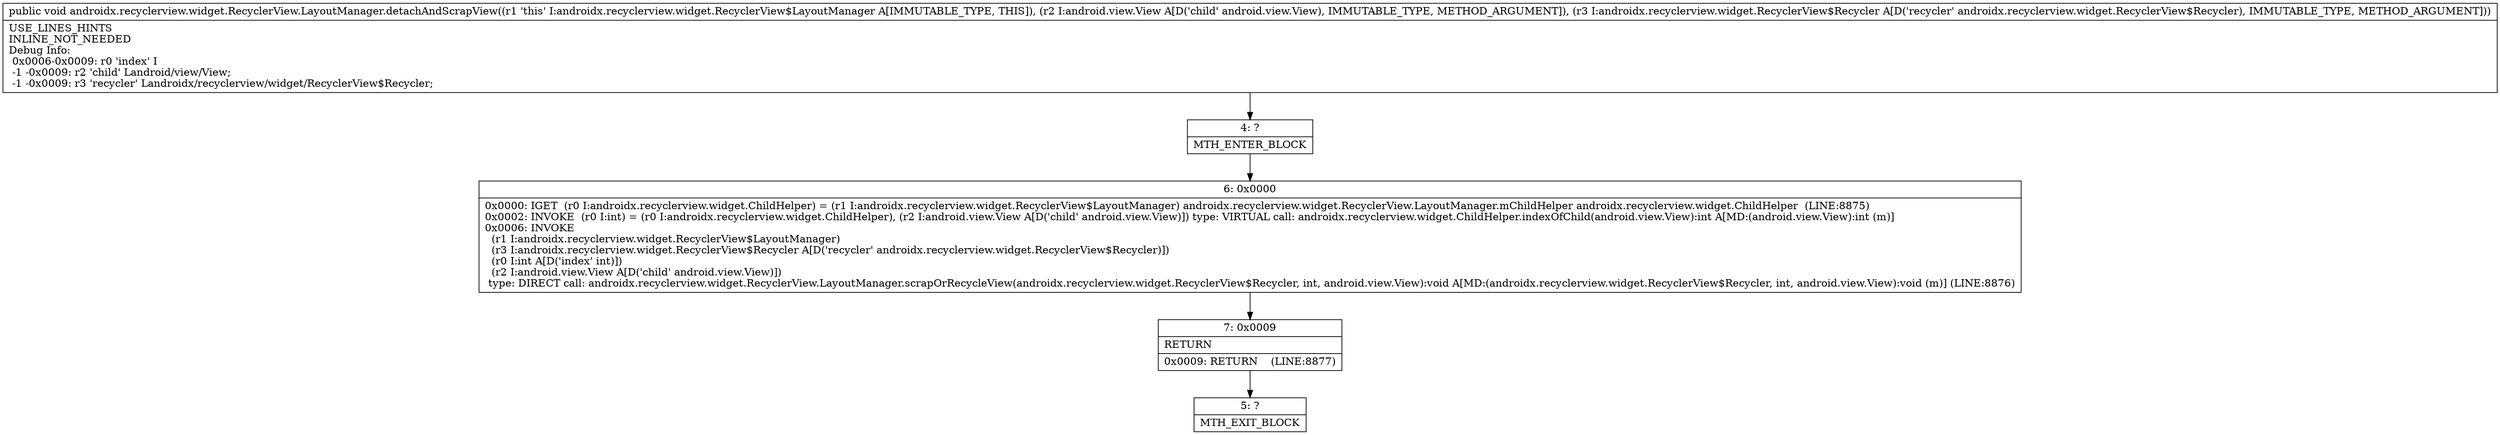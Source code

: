 digraph "CFG forandroidx.recyclerview.widget.RecyclerView.LayoutManager.detachAndScrapView(Landroid\/view\/View;Landroidx\/recyclerview\/widget\/RecyclerView$Recycler;)V" {
Node_4 [shape=record,label="{4\:\ ?|MTH_ENTER_BLOCK\l}"];
Node_6 [shape=record,label="{6\:\ 0x0000|0x0000: IGET  (r0 I:androidx.recyclerview.widget.ChildHelper) = (r1 I:androidx.recyclerview.widget.RecyclerView$LayoutManager) androidx.recyclerview.widget.RecyclerView.LayoutManager.mChildHelper androidx.recyclerview.widget.ChildHelper  (LINE:8875)\l0x0002: INVOKE  (r0 I:int) = (r0 I:androidx.recyclerview.widget.ChildHelper), (r2 I:android.view.View A[D('child' android.view.View)]) type: VIRTUAL call: androidx.recyclerview.widget.ChildHelper.indexOfChild(android.view.View):int A[MD:(android.view.View):int (m)]\l0x0006: INVOKE  \l  (r1 I:androidx.recyclerview.widget.RecyclerView$LayoutManager)\l  (r3 I:androidx.recyclerview.widget.RecyclerView$Recycler A[D('recycler' androidx.recyclerview.widget.RecyclerView$Recycler)])\l  (r0 I:int A[D('index' int)])\l  (r2 I:android.view.View A[D('child' android.view.View)])\l type: DIRECT call: androidx.recyclerview.widget.RecyclerView.LayoutManager.scrapOrRecycleView(androidx.recyclerview.widget.RecyclerView$Recycler, int, android.view.View):void A[MD:(androidx.recyclerview.widget.RecyclerView$Recycler, int, android.view.View):void (m)] (LINE:8876)\l}"];
Node_7 [shape=record,label="{7\:\ 0x0009|RETURN\l|0x0009: RETURN    (LINE:8877)\l}"];
Node_5 [shape=record,label="{5\:\ ?|MTH_EXIT_BLOCK\l}"];
MethodNode[shape=record,label="{public void androidx.recyclerview.widget.RecyclerView.LayoutManager.detachAndScrapView((r1 'this' I:androidx.recyclerview.widget.RecyclerView$LayoutManager A[IMMUTABLE_TYPE, THIS]), (r2 I:android.view.View A[D('child' android.view.View), IMMUTABLE_TYPE, METHOD_ARGUMENT]), (r3 I:androidx.recyclerview.widget.RecyclerView$Recycler A[D('recycler' androidx.recyclerview.widget.RecyclerView$Recycler), IMMUTABLE_TYPE, METHOD_ARGUMENT]))  | USE_LINES_HINTS\lINLINE_NOT_NEEDED\lDebug Info:\l  0x0006\-0x0009: r0 'index' I\l  \-1 \-0x0009: r2 'child' Landroid\/view\/View;\l  \-1 \-0x0009: r3 'recycler' Landroidx\/recyclerview\/widget\/RecyclerView$Recycler;\l}"];
MethodNode -> Node_4;Node_4 -> Node_6;
Node_6 -> Node_7;
Node_7 -> Node_5;
}

